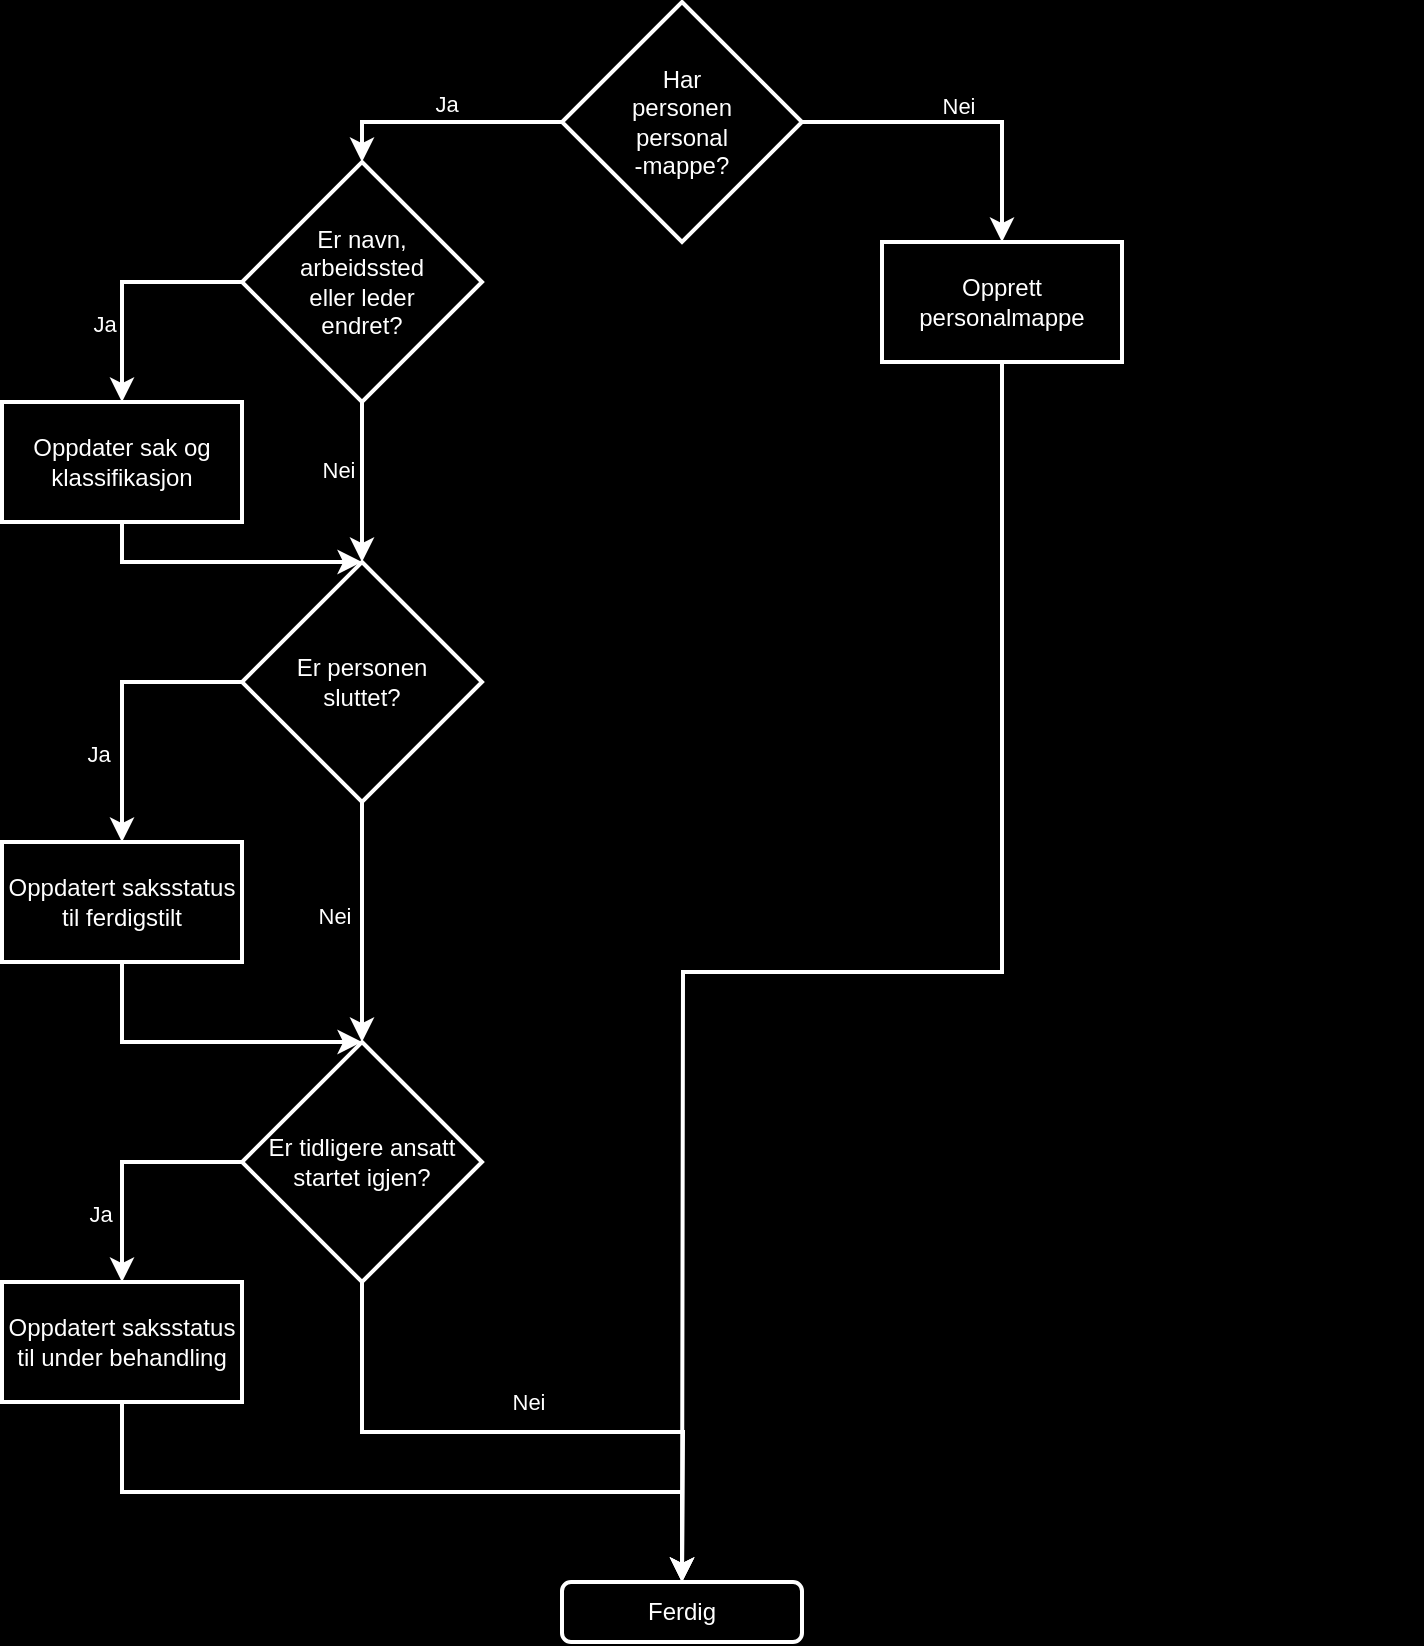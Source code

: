 <mxfile version="12.6.5" type="device" pages="2"><diagram id="Q5dXtjmi0EdkG6Kr8gX_" name="dark"><mxGraphModel dx="1186" dy="830" grid="1" gridSize="10" guides="1" tooltips="1" connect="1" arrows="1" fold="1" page="1" pageScale="1" pageWidth="827" pageHeight="1169" background="#000" math="0" shadow="0"><root><mxCell id="0"/><mxCell id="1" parent="0"/><mxCell id="6RqqGXRt2C7Ny0oLS5nT-12" value="Ja" style="edgeStyle=orthogonalEdgeStyle;rounded=0;orthogonalLoop=1;jettySize=auto;html=1;exitX=0;exitY=0.5;exitDx=0;exitDy=0;entryX=0.5;entryY=0;entryDx=0;entryDy=0;strokeWidth=2;fillColor=none;strokeColor=#fff;fontColor=#fff;labelBackgroundColor=none;" parent="1" source="KhViXxYkyyjkv5oGt5Mo-1" target="6RqqGXRt2C7Ny0oLS5nT-1" edge="1"><mxGeometry x="-0.033" y="-9" relative="1" as="geometry"><mxPoint as="offset"/></mxGeometry></mxCell><mxCell id="6RqqGXRt2C7Ny0oLS5nT-13" value="Nei" style="edgeStyle=orthogonalEdgeStyle;rounded=0;orthogonalLoop=1;jettySize=auto;html=1;exitX=1;exitY=0.5;exitDx=0;exitDy=0;entryX=0.5;entryY=0;entryDx=0;entryDy=0;strokeWidth=2;fillColor=none;strokeColor=#fff;fontColor=#fff;labelBackgroundColor=none;" parent="1" source="KhViXxYkyyjkv5oGt5Mo-1" target="KhViXxYkyyjkv5oGt5Mo-2" edge="1"><mxGeometry x="-0.025" y="8" relative="1" as="geometry"><mxPoint as="offset"/></mxGeometry></mxCell><mxCell id="KhViXxYkyyjkv5oGt5Mo-1" value="&lt;font&gt;Har &lt;br&gt;personen&lt;br&gt;personal&lt;br&gt;-mappe?&lt;/font&gt;" style="rhombus;whiteSpace=wrap;html=1;strokeWidth=2;fillColor=none;strokeColor=#fff;fontColor=#fff;labelBackgroundColor=none;" parent="1" vertex="1"><mxGeometry x="360" y="40" width="120" height="120" as="geometry"/></mxCell><mxCell id="6RqqGXRt2C7Ny0oLS5nT-18" style="edgeStyle=orthogonalEdgeStyle;rounded=0;orthogonalLoop=1;jettySize=auto;html=1;exitX=0.5;exitY=1;exitDx=0;exitDy=0;strokeWidth=2;fillColor=none;strokeColor=#fff;fontColor=#fff;labelBackgroundColor=none;" parent="1" source="KhViXxYkyyjkv5oGt5Mo-2" edge="1"><mxGeometry relative="1" as="geometry"><mxPoint x="420" y="830" as="targetPoint"/></mxGeometry></mxCell><mxCell id="KhViXxYkyyjkv5oGt5Mo-2" value="Opprett personalmappe" style="rounded=0;whiteSpace=wrap;html=1;strokeWidth=2;fillColor=none;strokeColor=#fff;fontColor=#fff;labelBackgroundColor=none;" parent="1" vertex="1"><mxGeometry x="520" y="160" width="120" height="60" as="geometry"/></mxCell><mxCell id="6RqqGXRt2C7Ny0oLS5nT-11" style="edgeStyle=orthogonalEdgeStyle;rounded=0;orthogonalLoop=1;jettySize=auto;html=1;exitX=0.5;exitY=1;exitDx=0;exitDy=0;entryX=0.5;entryY=0;entryDx=0;entryDy=0;strokeWidth=2;fillColor=none;strokeColor=#fff;fontColor=#fff;labelBackgroundColor=none;" parent="1" source="KhViXxYkyyjkv5oGt5Mo-3" target="6RqqGXRt2C7Ny0oLS5nT-3" edge="1"><mxGeometry relative="1" as="geometry"><mxPoint x="240" y="340" as="targetPoint"/><Array as="points"><mxPoint x="140" y="320"/></Array></mxGeometry></mxCell><mxCell id="KhViXxYkyyjkv5oGt5Mo-3" value="Oppdater sak og klassifikasjon" style="rounded=0;whiteSpace=wrap;html=1;strokeWidth=2;fillColor=none;strokeColor=#fff;fontColor=#fff;labelBackgroundColor=none;" parent="1" vertex="1"><mxGeometry x="80" y="240" width="120" height="60" as="geometry"/></mxCell><mxCell id="6RqqGXRt2C7Ny0oLS5nT-16" style="edgeStyle=orthogonalEdgeStyle;rounded=0;orthogonalLoop=1;jettySize=auto;html=1;exitX=0.5;exitY=1;exitDx=0;exitDy=0;entryX=0.5;entryY=0;entryDx=0;entryDy=0;strokeWidth=2;fillColor=none;strokeColor=#fff;fontColor=#fff;labelBackgroundColor=none;" parent="1" source="KhViXxYkyyjkv5oGt5Mo-4" target="6RqqGXRt2C7Ny0oLS5nT-15" edge="1"><mxGeometry relative="1" as="geometry"/></mxCell><mxCell id="KhViXxYkyyjkv5oGt5Mo-4" value="Oppdatert saksstatus til under behandling" style="rounded=0;whiteSpace=wrap;html=1;strokeWidth=2;fillColor=none;strokeColor=#fff;fontColor=#fff;labelBackgroundColor=none;" parent="1" vertex="1"><mxGeometry x="80" y="680" width="120" height="60" as="geometry"/></mxCell><mxCell id="6RqqGXRt2C7Ny0oLS5nT-14" style="edgeStyle=orthogonalEdgeStyle;rounded=0;orthogonalLoop=1;jettySize=auto;html=1;exitX=0.5;exitY=1;exitDx=0;exitDy=0;entryX=0.5;entryY=0;entryDx=0;entryDy=0;strokeWidth=2;fillColor=none;strokeColor=#fff;fontColor=#fff;labelBackgroundColor=none;" parent="1" source="KhViXxYkyyjkv5oGt5Mo-5" target="6RqqGXRt2C7Ny0oLS5nT-6" edge="1"><mxGeometry relative="1" as="geometry"><Array as="points"><mxPoint x="140" y="560"/></Array></mxGeometry></mxCell><mxCell id="KhViXxYkyyjkv5oGt5Mo-5" value="Oppdatert saksstatus til ferdigstilt" style="rounded=0;whiteSpace=wrap;html=1;strokeWidth=2;fillColor=none;strokeColor=#fff;fontColor=#fff;labelBackgroundColor=none;" parent="1" vertex="1"><mxGeometry x="80" y="460" width="120" height="60" as="geometry"/></mxCell><mxCell id="6RqqGXRt2C7Ny0oLS5nT-2" value="Ja" style="edgeStyle=orthogonalEdgeStyle;rounded=0;orthogonalLoop=1;jettySize=auto;html=1;exitX=0;exitY=0.5;exitDx=0;exitDy=0;entryX=0.5;entryY=0;entryDx=0;entryDy=0;strokeWidth=2;fillColor=none;strokeColor=#fff;fontColor=#fff;labelBackgroundColor=none;" parent="1" source="6RqqGXRt2C7Ny0oLS5nT-1" target="KhViXxYkyyjkv5oGt5Mo-3" edge="1"><mxGeometry y="23" relative="1" as="geometry"><mxPoint x="-32" y="21" as="offset"/></mxGeometry></mxCell><mxCell id="6RqqGXRt2C7Ny0oLS5nT-10" value="Nei" style="edgeStyle=orthogonalEdgeStyle;rounded=0;orthogonalLoop=1;jettySize=auto;html=1;exitX=0.5;exitY=1;exitDx=0;exitDy=0;entryX=0.5;entryY=0;entryDx=0;entryDy=0;strokeWidth=2;fillColor=none;strokeColor=#fff;fontColor=#fff;labelBackgroundColor=none;" parent="1" source="6RqqGXRt2C7Ny0oLS5nT-1" target="6RqqGXRt2C7Ny0oLS5nT-3" edge="1"><mxGeometry x="-0.15" y="-12" relative="1" as="geometry"><mxPoint as="offset"/></mxGeometry></mxCell><mxCell id="6RqqGXRt2C7Ny0oLS5nT-1" value="Er navn, &lt;br&gt;arbeidssted &lt;br&gt;eller leder &lt;br&gt;endret?" style="rhombus;whiteSpace=wrap;html=1;strokeWidth=2;fillColor=none;strokeColor=#fff;fontColor=#fff;labelBackgroundColor=none;" parent="1" vertex="1"><mxGeometry x="200" y="120" width="120" height="120" as="geometry"/></mxCell><mxCell id="6RqqGXRt2C7Ny0oLS5nT-7" value="Ja" style="edgeStyle=orthogonalEdgeStyle;rounded=0;orthogonalLoop=1;jettySize=auto;html=1;exitX=0;exitY=0.5;exitDx=0;exitDy=0;entryX=0.5;entryY=0;entryDx=0;entryDy=0;strokeWidth=2;fillColor=none;strokeColor=#fff;fontColor=#fff;labelBackgroundColor=none;" parent="1" source="6RqqGXRt2C7Ny0oLS5nT-3" target="KhViXxYkyyjkv5oGt5Mo-5" edge="1"><mxGeometry x="0.371" y="-12" relative="1" as="geometry"><mxPoint as="offset"/></mxGeometry></mxCell><mxCell id="6RqqGXRt2C7Ny0oLS5nT-9" value="Nei" style="edgeStyle=orthogonalEdgeStyle;rounded=0;orthogonalLoop=1;jettySize=auto;html=1;exitX=0.5;exitY=1;exitDx=0;exitDy=0;entryX=0.5;entryY=0;entryDx=0;entryDy=0;strokeWidth=2;fillColor=none;strokeColor=#fff;fontColor=#fff;labelBackgroundColor=none;" parent="1" source="6RqqGXRt2C7Ny0oLS5nT-3" target="6RqqGXRt2C7Ny0oLS5nT-6" edge="1"><mxGeometry x="-0.05" y="-14" relative="1" as="geometry"><mxPoint as="offset"/></mxGeometry></mxCell><mxCell id="6RqqGXRt2C7Ny0oLS5nT-3" value="Er personen &lt;br&gt;sluttet?" style="rhombus;whiteSpace=wrap;html=1;strokeWidth=2;fillColor=none;strokeColor=#fff;fontColor=#fff;labelBackgroundColor=none;" parent="1" vertex="1"><mxGeometry x="200" y="320" width="120" height="120" as="geometry"/></mxCell><mxCell id="6RqqGXRt2C7Ny0oLS5nT-8" value="Ja" style="edgeStyle=orthogonalEdgeStyle;rounded=0;orthogonalLoop=1;jettySize=auto;html=1;exitX=0;exitY=0.5;exitDx=0;exitDy=0;entryX=0.5;entryY=0;entryDx=0;entryDy=0;strokeWidth=2;fillColor=none;strokeColor=#fff;fontColor=#fff;labelBackgroundColor=none;" parent="1" source="6RqqGXRt2C7Ny0oLS5nT-6" target="KhViXxYkyyjkv5oGt5Mo-4" edge="1"><mxGeometry y="28" relative="1" as="geometry"><mxPoint x="-39" y="26" as="offset"/></mxGeometry></mxCell><mxCell id="6RqqGXRt2C7Ny0oLS5nT-17" value="Nei" style="edgeStyle=orthogonalEdgeStyle;rounded=0;orthogonalLoop=1;jettySize=auto;html=1;exitX=0.5;exitY=1;exitDx=0;exitDy=0;strokeWidth=2;fillColor=none;strokeColor=#fff;fontColor=#fff;labelBackgroundColor=none;" parent="1" source="6RqqGXRt2C7Ny0oLS5nT-6" edge="1"><mxGeometry x="0.019" y="15" relative="1" as="geometry"><mxPoint x="420" y="830" as="targetPoint"/><mxPoint as="offset"/></mxGeometry></mxCell><mxCell id="6RqqGXRt2C7Ny0oLS5nT-6" value="Er tidligere ansatt startet igjen?" style="rhombus;whiteSpace=wrap;html=1;strokeWidth=2;fillColor=none;strokeColor=#fff;fontColor=#fff;labelBackgroundColor=none;" parent="1" vertex="1"><mxGeometry x="200" y="560" width="120" height="120" as="geometry"/></mxCell><mxCell id="6RqqGXRt2C7Ny0oLS5nT-15" value="Ferdig" style="rounded=1;whiteSpace=wrap;html=1;strokeWidth=2;fillColor=none;strokeColor=#fff;fontColor=#fff;labelBackgroundColor=none;" parent="1" vertex="1"><mxGeometry x="360" y="830" width="120" height="30" as="geometry"/></mxCell><mxCell id="V1YMOukhqQtJoFptULa5-1" value="Text" style="text;html=1;align=center;verticalAlign=middle;resizable=0;points=[];autosize=1;" vertex="1" parent="1"><mxGeometry x="758" y="248" width="32" height="18" as="geometry"/></mxCell></root></mxGraphModel></diagram><diagram id="JkqwFn5wfmd9RNdcCikl" name="light"><mxGraphModel dx="1186" dy="830" grid="1" gridSize="10" guides="1" tooltips="1" connect="1" arrows="1" fold="1" page="1" pageScale="1" pageWidth="827" pageHeight="1169" math="0" shadow="0"><root><mxCell id="RGkBcmULA5MxJ2g4Q65v-0"/><mxCell id="RGkBcmULA5MxJ2g4Q65v-1" parent="RGkBcmULA5MxJ2g4Q65v-0"/><mxCell id="-39Kp6FDO0WzrvVrgRDe-0" value="Ja" style="edgeStyle=orthogonalEdgeStyle;rounded=0;orthogonalLoop=1;jettySize=auto;html=1;exitX=0;exitY=0.5;exitDx=0;exitDy=0;entryX=0.5;entryY=0;entryDx=0;entryDy=0;strokeWidth=2;fillColor=none;strokeColor=#000000;fontColor=#000000;labelBackgroundColor=none;" edge="1" parent="RGkBcmULA5MxJ2g4Q65v-1" source="-39Kp6FDO0WzrvVrgRDe-2" target="-39Kp6FDO0WzrvVrgRDe-13"><mxGeometry x="-0.033" y="-9" relative="1" as="geometry"><mxPoint as="offset"/></mxGeometry></mxCell><mxCell id="-39Kp6FDO0WzrvVrgRDe-1" value="Nei" style="edgeStyle=orthogonalEdgeStyle;rounded=0;orthogonalLoop=1;jettySize=auto;html=1;exitX=1;exitY=0.5;exitDx=0;exitDy=0;entryX=0.5;entryY=0;entryDx=0;entryDy=0;strokeWidth=2;fillColor=none;strokeColor=#000000;fontColor=#000000;labelBackgroundColor=none;" edge="1" parent="RGkBcmULA5MxJ2g4Q65v-1" source="-39Kp6FDO0WzrvVrgRDe-2" target="-39Kp6FDO0WzrvVrgRDe-4"><mxGeometry x="-0.025" y="8" relative="1" as="geometry"><mxPoint as="offset"/></mxGeometry></mxCell><mxCell id="-39Kp6FDO0WzrvVrgRDe-2" value="&lt;font&gt;Har &lt;br&gt;personen&lt;br&gt;personal&lt;br&gt;-mappe?&lt;/font&gt;" style="rhombus;whiteSpace=wrap;html=1;strokeWidth=2;fillColor=none;strokeColor=#000000;fontColor=#000000;labelBackgroundColor=none;" vertex="1" parent="RGkBcmULA5MxJ2g4Q65v-1"><mxGeometry x="360" y="40" width="120" height="120" as="geometry"/></mxCell><mxCell id="-39Kp6FDO0WzrvVrgRDe-3" style="edgeStyle=orthogonalEdgeStyle;rounded=0;orthogonalLoop=1;jettySize=auto;html=1;exitX=0.5;exitY=1;exitDx=0;exitDy=0;strokeWidth=2;fillColor=none;strokeColor=#000000;fontColor=#000000;labelBackgroundColor=none;" edge="1" parent="RGkBcmULA5MxJ2g4Q65v-1" source="-39Kp6FDO0WzrvVrgRDe-4"><mxGeometry relative="1" as="geometry"><mxPoint x="420" y="830" as="targetPoint"/></mxGeometry></mxCell><mxCell id="-39Kp6FDO0WzrvVrgRDe-4" value="Opprett personalmappe" style="rounded=0;whiteSpace=wrap;html=1;strokeWidth=2;fillColor=none;strokeColor=#000000;fontColor=#000000;labelBackgroundColor=none;" vertex="1" parent="RGkBcmULA5MxJ2g4Q65v-1"><mxGeometry x="520" y="160" width="120" height="60" as="geometry"/></mxCell><mxCell id="-39Kp6FDO0WzrvVrgRDe-5" style="edgeStyle=orthogonalEdgeStyle;rounded=0;orthogonalLoop=1;jettySize=auto;html=1;exitX=0.5;exitY=1;exitDx=0;exitDy=0;entryX=0.5;entryY=0;entryDx=0;entryDy=0;strokeWidth=2;fillColor=none;strokeColor=#000000;fontColor=#000000;labelBackgroundColor=none;" edge="1" parent="RGkBcmULA5MxJ2g4Q65v-1" source="-39Kp6FDO0WzrvVrgRDe-6" target="-39Kp6FDO0WzrvVrgRDe-16"><mxGeometry relative="1" as="geometry"><mxPoint x="240" y="340" as="targetPoint"/><Array as="points"><mxPoint x="140" y="320"/></Array></mxGeometry></mxCell><mxCell id="-39Kp6FDO0WzrvVrgRDe-6" value="Oppdater sak og klassifikasjon" style="rounded=0;whiteSpace=wrap;html=1;strokeWidth=2;fillColor=none;strokeColor=#000000;fontColor=#000000;labelBackgroundColor=none;" vertex="1" parent="RGkBcmULA5MxJ2g4Q65v-1"><mxGeometry x="80" y="240" width="120" height="60" as="geometry"/></mxCell><mxCell id="-39Kp6FDO0WzrvVrgRDe-7" style="edgeStyle=orthogonalEdgeStyle;rounded=0;orthogonalLoop=1;jettySize=auto;html=1;exitX=0.5;exitY=1;exitDx=0;exitDy=0;entryX=0.5;entryY=0;entryDx=0;entryDy=0;strokeWidth=2;fillColor=none;strokeColor=#000000;fontColor=#000000;labelBackgroundColor=none;" edge="1" parent="RGkBcmULA5MxJ2g4Q65v-1" source="-39Kp6FDO0WzrvVrgRDe-8" target="-39Kp6FDO0WzrvVrgRDe-20"><mxGeometry relative="1" as="geometry"/></mxCell><mxCell id="-39Kp6FDO0WzrvVrgRDe-8" value="Oppdatert saksstatus til under behandling" style="rounded=0;whiteSpace=wrap;html=1;strokeWidth=2;fillColor=none;strokeColor=#000000;fontColor=#000000;labelBackgroundColor=none;" vertex="1" parent="RGkBcmULA5MxJ2g4Q65v-1"><mxGeometry x="80" y="680" width="120" height="60" as="geometry"/></mxCell><mxCell id="-39Kp6FDO0WzrvVrgRDe-9" style="edgeStyle=orthogonalEdgeStyle;rounded=0;orthogonalLoop=1;jettySize=auto;html=1;exitX=0.5;exitY=1;exitDx=0;exitDy=0;entryX=0.5;entryY=0;entryDx=0;entryDy=0;strokeWidth=2;fillColor=none;strokeColor=#000000;fontColor=#000000;labelBackgroundColor=none;" edge="1" parent="RGkBcmULA5MxJ2g4Q65v-1" source="-39Kp6FDO0WzrvVrgRDe-10" target="-39Kp6FDO0WzrvVrgRDe-19"><mxGeometry relative="1" as="geometry"><Array as="points"><mxPoint x="140" y="560"/></Array></mxGeometry></mxCell><mxCell id="-39Kp6FDO0WzrvVrgRDe-10" value="Oppdatert saksstatus til ferdigstilt" style="rounded=0;whiteSpace=wrap;html=1;strokeWidth=2;fillColor=none;strokeColor=#000000;fontColor=#000000;labelBackgroundColor=none;" vertex="1" parent="RGkBcmULA5MxJ2g4Q65v-1"><mxGeometry x="80" y="460" width="120" height="60" as="geometry"/></mxCell><mxCell id="-39Kp6FDO0WzrvVrgRDe-11" value="Ja" style="edgeStyle=orthogonalEdgeStyle;rounded=0;orthogonalLoop=1;jettySize=auto;html=1;exitX=0;exitY=0.5;exitDx=0;exitDy=0;entryX=0.5;entryY=0;entryDx=0;entryDy=0;strokeWidth=2;fillColor=none;strokeColor=#000000;fontColor=#000000;labelBackgroundColor=none;" edge="1" parent="RGkBcmULA5MxJ2g4Q65v-1" source="-39Kp6FDO0WzrvVrgRDe-13" target="-39Kp6FDO0WzrvVrgRDe-6"><mxGeometry y="23" relative="1" as="geometry"><mxPoint x="-32" y="21" as="offset"/></mxGeometry></mxCell><mxCell id="-39Kp6FDO0WzrvVrgRDe-12" value="Nei" style="edgeStyle=orthogonalEdgeStyle;rounded=0;orthogonalLoop=1;jettySize=auto;html=1;exitX=0.5;exitY=1;exitDx=0;exitDy=0;entryX=0.5;entryY=0;entryDx=0;entryDy=0;strokeWidth=2;fillColor=none;strokeColor=#000000;fontColor=#000000;labelBackgroundColor=none;" edge="1" parent="RGkBcmULA5MxJ2g4Q65v-1" source="-39Kp6FDO0WzrvVrgRDe-13" target="-39Kp6FDO0WzrvVrgRDe-16"><mxGeometry x="-0.15" y="-12" relative="1" as="geometry"><mxPoint as="offset"/></mxGeometry></mxCell><mxCell id="-39Kp6FDO0WzrvVrgRDe-13" value="Er navn, &lt;br&gt;arbeidssted &lt;br&gt;eller leder &lt;br&gt;endret?" style="rhombus;whiteSpace=wrap;html=1;strokeWidth=2;fillColor=none;strokeColor=#000000;fontColor=#000000;labelBackgroundColor=none;" vertex="1" parent="RGkBcmULA5MxJ2g4Q65v-1"><mxGeometry x="200" y="120" width="120" height="120" as="geometry"/></mxCell><mxCell id="-39Kp6FDO0WzrvVrgRDe-14" value="Ja" style="edgeStyle=orthogonalEdgeStyle;rounded=0;orthogonalLoop=1;jettySize=auto;html=1;exitX=0;exitY=0.5;exitDx=0;exitDy=0;entryX=0.5;entryY=0;entryDx=0;entryDy=0;strokeWidth=2;fillColor=none;strokeColor=#000000;fontColor=#000000;labelBackgroundColor=none;" edge="1" parent="RGkBcmULA5MxJ2g4Q65v-1" source="-39Kp6FDO0WzrvVrgRDe-16" target="-39Kp6FDO0WzrvVrgRDe-10"><mxGeometry x="0.371" y="-12" relative="1" as="geometry"><mxPoint as="offset"/></mxGeometry></mxCell><mxCell id="-39Kp6FDO0WzrvVrgRDe-15" value="Nei" style="edgeStyle=orthogonalEdgeStyle;rounded=0;orthogonalLoop=1;jettySize=auto;html=1;exitX=0.5;exitY=1;exitDx=0;exitDy=0;entryX=0.5;entryY=0;entryDx=0;entryDy=0;strokeWidth=2;fillColor=none;strokeColor=#000000;fontColor=#000000;labelBackgroundColor=none;" edge="1" parent="RGkBcmULA5MxJ2g4Q65v-1" source="-39Kp6FDO0WzrvVrgRDe-16" target="-39Kp6FDO0WzrvVrgRDe-19"><mxGeometry x="-0.05" y="-14" relative="1" as="geometry"><mxPoint as="offset"/></mxGeometry></mxCell><mxCell id="-39Kp6FDO0WzrvVrgRDe-16" value="Er personen &lt;br&gt;sluttet?" style="rhombus;whiteSpace=wrap;html=1;strokeWidth=2;fillColor=none;strokeColor=#000000;fontColor=#000000;labelBackgroundColor=none;" vertex="1" parent="RGkBcmULA5MxJ2g4Q65v-1"><mxGeometry x="200" y="320" width="120" height="120" as="geometry"/></mxCell><mxCell id="-39Kp6FDO0WzrvVrgRDe-17" value="Ja" style="edgeStyle=orthogonalEdgeStyle;rounded=0;orthogonalLoop=1;jettySize=auto;html=1;exitX=0;exitY=0.5;exitDx=0;exitDy=0;entryX=0.5;entryY=0;entryDx=0;entryDy=0;strokeWidth=2;fillColor=none;strokeColor=#000000;fontColor=#000000;labelBackgroundColor=none;" edge="1" parent="RGkBcmULA5MxJ2g4Q65v-1" source="-39Kp6FDO0WzrvVrgRDe-19" target="-39Kp6FDO0WzrvVrgRDe-8"><mxGeometry y="28" relative="1" as="geometry"><mxPoint x="-39" y="26" as="offset"/></mxGeometry></mxCell><mxCell id="-39Kp6FDO0WzrvVrgRDe-18" value="Nei" style="edgeStyle=orthogonalEdgeStyle;rounded=0;orthogonalLoop=1;jettySize=auto;html=1;exitX=0.5;exitY=1;exitDx=0;exitDy=0;strokeWidth=2;fillColor=none;strokeColor=#000000;fontColor=#000000;labelBackgroundColor=none;" edge="1" parent="RGkBcmULA5MxJ2g4Q65v-1" source="-39Kp6FDO0WzrvVrgRDe-19"><mxGeometry x="0.019" y="15" relative="1" as="geometry"><mxPoint x="420" y="830" as="targetPoint"/><mxPoint as="offset"/></mxGeometry></mxCell><mxCell id="-39Kp6FDO0WzrvVrgRDe-19" value="Er tidligere ansatt startet igjen?" style="rhombus;whiteSpace=wrap;html=1;strokeWidth=2;fillColor=none;strokeColor=#000000;fontColor=#000000;labelBackgroundColor=none;" vertex="1" parent="RGkBcmULA5MxJ2g4Q65v-1"><mxGeometry x="200" y="560" width="120" height="120" as="geometry"/></mxCell><mxCell id="-39Kp6FDO0WzrvVrgRDe-20" value="Ferdig" style="rounded=1;whiteSpace=wrap;html=1;strokeWidth=2;fillColor=none;strokeColor=#000000;fontColor=#000000;labelBackgroundColor=none;" vertex="1" parent="RGkBcmULA5MxJ2g4Q65v-1"><mxGeometry x="360" y="830" width="120" height="30" as="geometry"/></mxCell></root></mxGraphModel></diagram></mxfile>